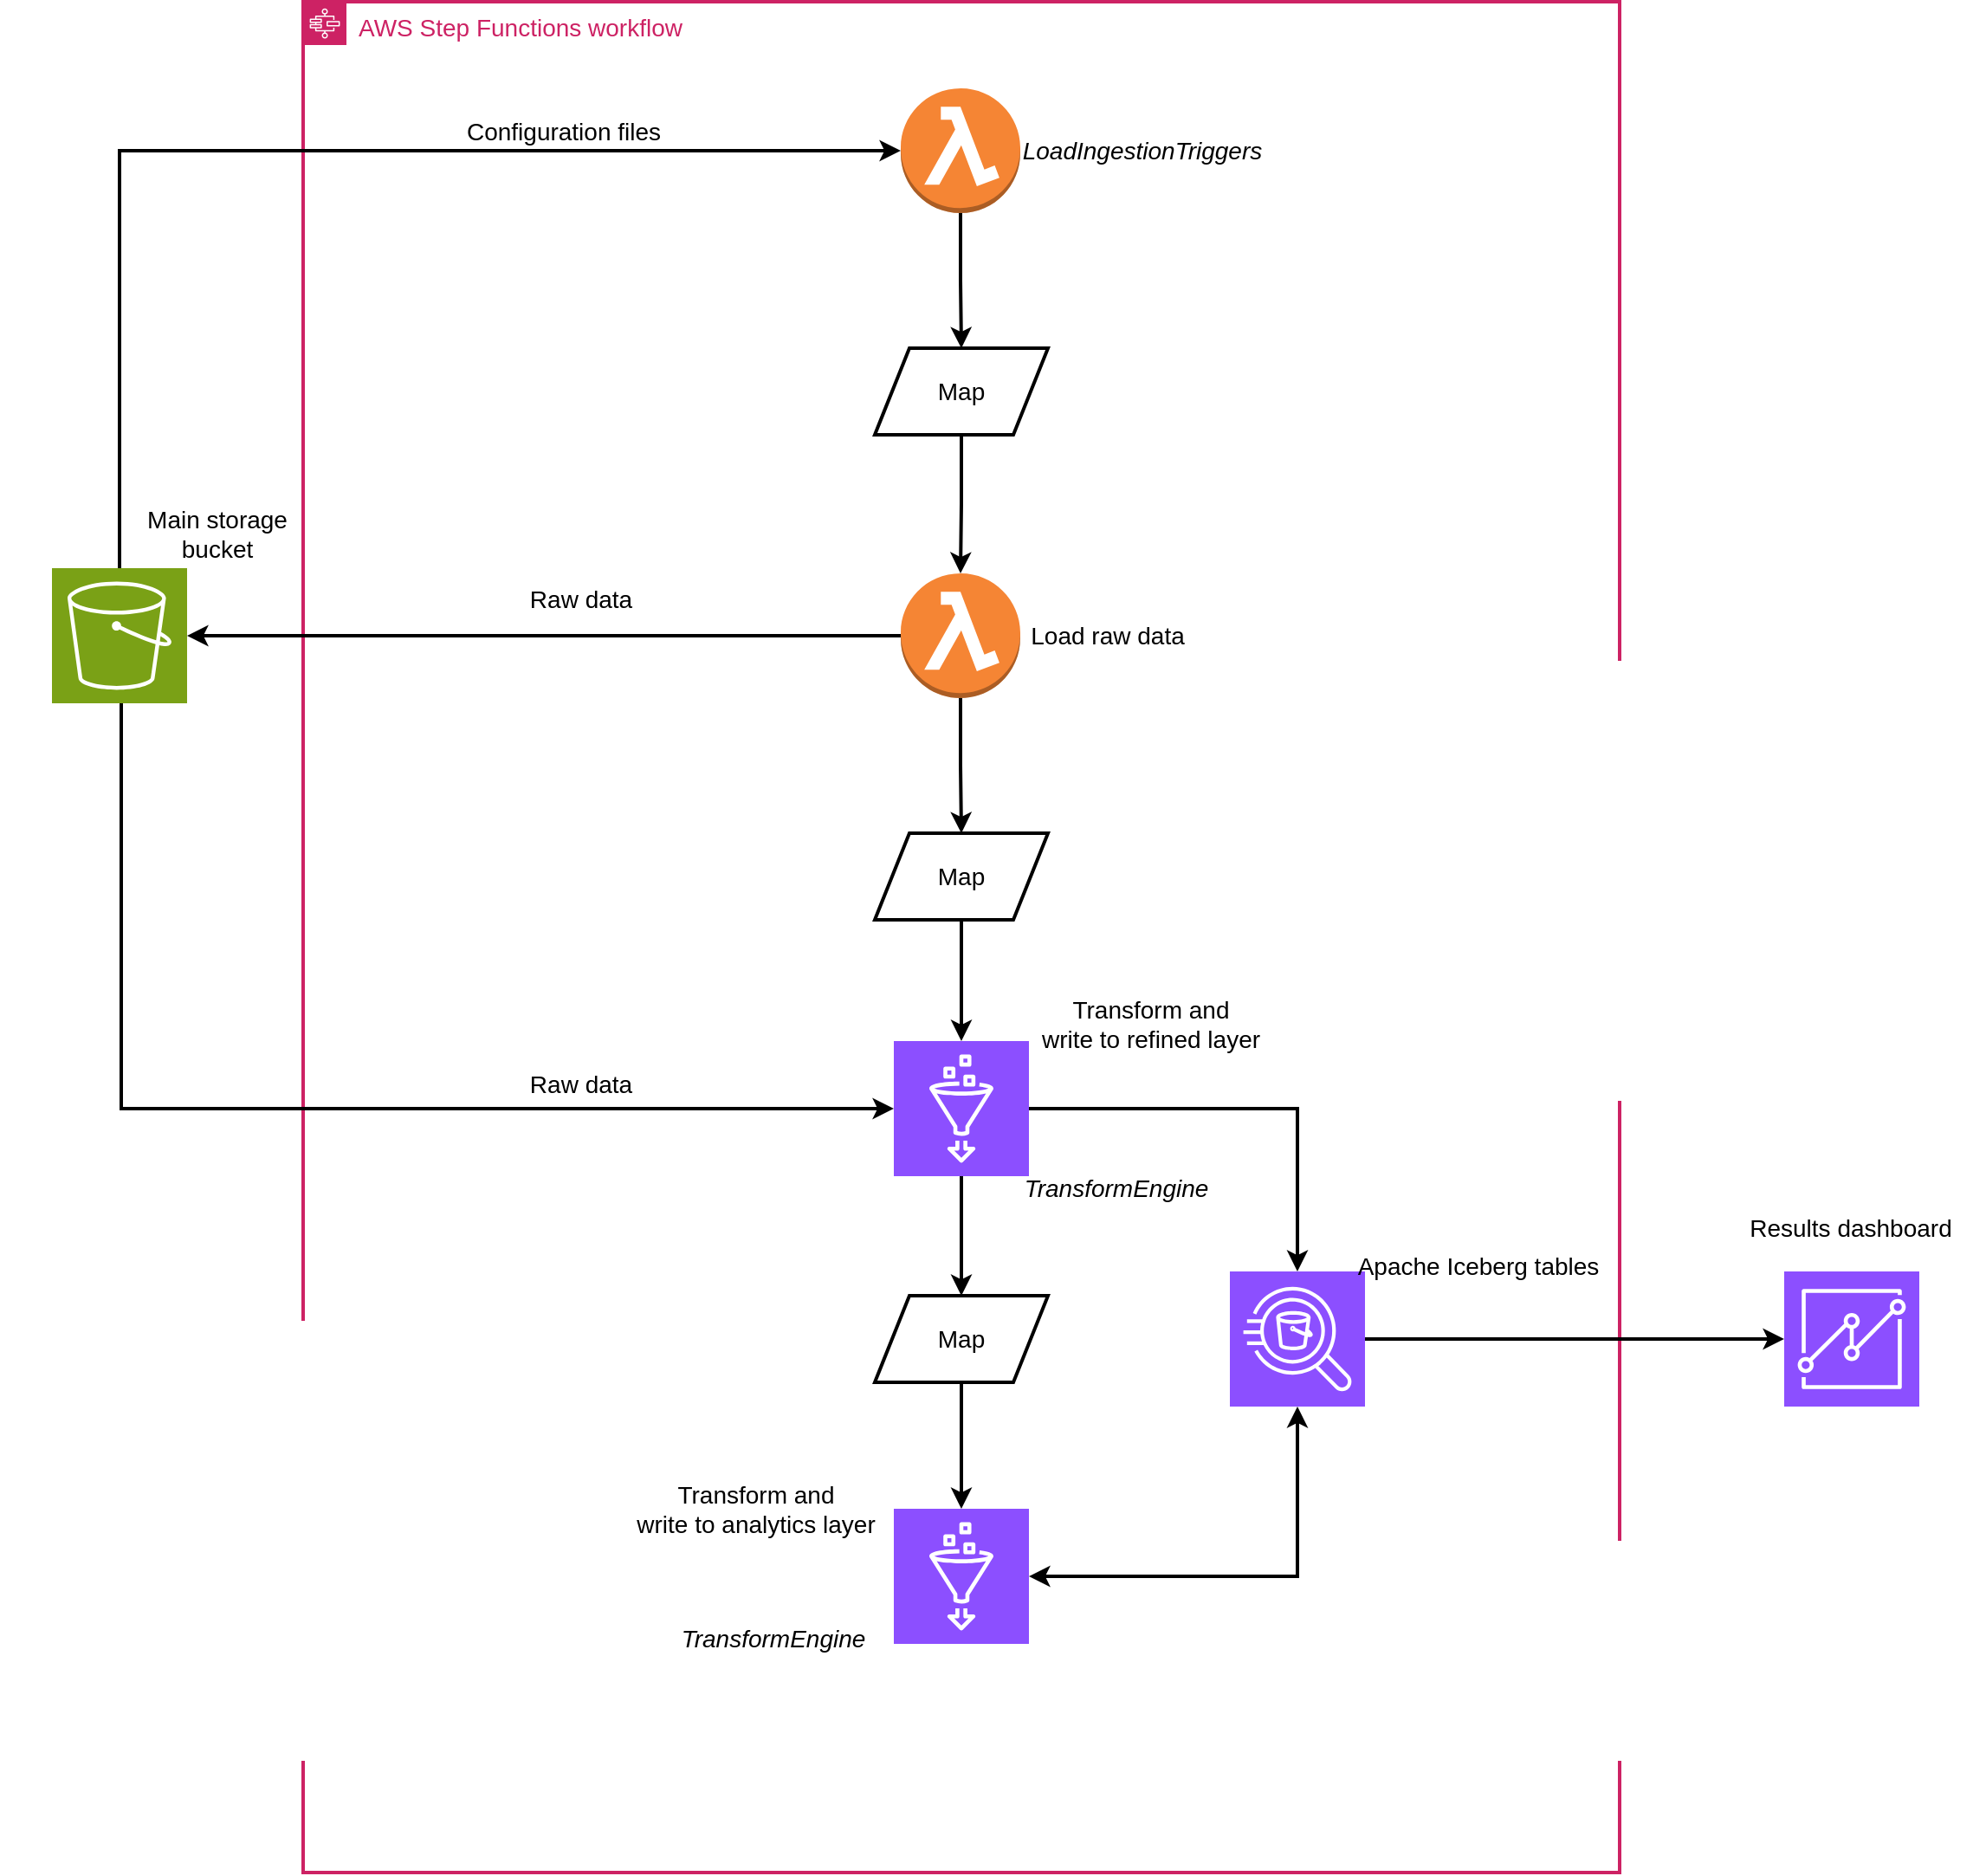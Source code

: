 <mxfile version="22.1.11" type="device">
  <diagram name="Page-1" id="9tURqvziVy_gY3ZVWwge">
    <mxGraphModel dx="1699" dy="944" grid="1" gridSize="10" guides="1" tooltips="1" connect="1" arrows="1" fold="1" page="1" pageScale="1" pageWidth="1169" pageHeight="1654" math="0" shadow="0">
      <root>
        <mxCell id="0" />
        <mxCell id="1" parent="0" />
        <mxCell id="erKZf0c4HrVMZ40JKQi4-1" value="AWS Step Functions workflow" style="points=[[0,0],[0.25,0],[0.5,0],[0.75,0],[1,0],[1,0.25],[1,0.5],[1,0.75],[1,1],[0.75,1],[0.5,1],[0.25,1],[0,1],[0,0.75],[0,0.5],[0,0.25]];outlineConnect=0;gradientColor=none;html=1;whiteSpace=wrap;fontSize=14;fontStyle=0;container=1;pointerEvents=0;collapsible=0;recursiveResize=0;shape=mxgraph.aws4.group;grIcon=mxgraph.aws4.group_aws_step_functions_workflow;strokeColor=#CD2264;fillColor=none;verticalAlign=top;align=left;spacingLeft=30;fontColor=#CD2264;dashed=0;movable=1;resizable=1;rotatable=1;deletable=1;editable=1;locked=0;connectable=1;strokeWidth=2;" vertex="1" parent="1">
          <mxGeometry x="206" y="287" width="760" height="1080" as="geometry" />
        </mxCell>
        <mxCell id="erKZf0c4HrVMZ40JKQi4-10" style="edgeStyle=orthogonalEdgeStyle;rounded=0;orthogonalLoop=1;jettySize=auto;html=1;strokeWidth=2;fontSize=14;" edge="1" parent="erKZf0c4HrVMZ40JKQi4-1" source="erKZf0c4HrVMZ40JKQi4-2" target="erKZf0c4HrVMZ40JKQi4-9">
          <mxGeometry relative="1" as="geometry" />
        </mxCell>
        <mxCell id="erKZf0c4HrVMZ40JKQi4-2" value="" style="outlineConnect=0;dashed=0;verticalLabelPosition=bottom;verticalAlign=top;align=center;html=1;shape=mxgraph.aws3.lambda_function;fillColor=#F58534;gradientColor=none;strokeWidth=2;fontSize=14;" vertex="1" parent="erKZf0c4HrVMZ40JKQi4-1">
          <mxGeometry x="345" y="50" width="69" height="72" as="geometry" />
        </mxCell>
        <mxCell id="erKZf0c4HrVMZ40JKQi4-7" value="Raw data" style="text;html=1;align=center;verticalAlign=middle;resizable=0;points=[];autosize=1;strokeColor=none;fillColor=none;strokeWidth=2;fontSize=14;" vertex="1" parent="erKZf0c4HrVMZ40JKQi4-1">
          <mxGeometry x="120" y="330" width="80" height="30" as="geometry" />
        </mxCell>
        <mxCell id="erKZf0c4HrVMZ40JKQi4-8" value="&lt;div style=&quot;font-size: 14px;&quot;&gt;&lt;i style=&quot;font-size: 14px;&quot;&gt;LoadIngestionTriggers&lt;/i&gt;&lt;/div&gt;" style="text;html=1;align=center;verticalAlign=middle;resizable=0;points=[];autosize=1;strokeColor=none;fillColor=none;strokeWidth=2;fontSize=14;" vertex="1" parent="erKZf0c4HrVMZ40JKQi4-1">
          <mxGeometry x="404" y="71" width="160" height="30" as="geometry" />
        </mxCell>
        <mxCell id="erKZf0c4HrVMZ40JKQi4-13" style="edgeStyle=orthogonalEdgeStyle;shape=connector;rounded=0;orthogonalLoop=1;jettySize=auto;html=1;labelBackgroundColor=default;strokeColor=default;strokeWidth=2;align=center;verticalAlign=middle;fontFamily=Helvetica;fontSize=14;fontColor=default;endArrow=classic;" edge="1" parent="erKZf0c4HrVMZ40JKQi4-1" source="erKZf0c4HrVMZ40JKQi4-9" target="erKZf0c4HrVMZ40JKQi4-11">
          <mxGeometry relative="1" as="geometry" />
        </mxCell>
        <mxCell id="erKZf0c4HrVMZ40JKQi4-9" value="Map" style="shape=parallelogram;perimeter=parallelogramPerimeter;whiteSpace=wrap;html=1;fixedSize=1;aspect=fixed;strokeWidth=2;fontSize=14;" vertex="1" parent="erKZf0c4HrVMZ40JKQi4-1">
          <mxGeometry x="330" y="200" width="100" height="50" as="geometry" />
        </mxCell>
        <mxCell id="erKZf0c4HrVMZ40JKQi4-17" style="edgeStyle=orthogonalEdgeStyle;shape=connector;rounded=0;orthogonalLoop=1;jettySize=auto;html=1;entryX=0.5;entryY=0;entryDx=0;entryDy=0;labelBackgroundColor=default;strokeColor=default;strokeWidth=2;align=center;verticalAlign=middle;fontFamily=Helvetica;fontSize=14;fontColor=default;endArrow=classic;" edge="1" parent="erKZf0c4HrVMZ40JKQi4-1" source="erKZf0c4HrVMZ40JKQi4-11" target="erKZf0c4HrVMZ40JKQi4-16">
          <mxGeometry relative="1" as="geometry" />
        </mxCell>
        <mxCell id="erKZf0c4HrVMZ40JKQi4-11" value="" style="outlineConnect=0;dashed=0;verticalLabelPosition=bottom;verticalAlign=top;align=center;html=1;shape=mxgraph.aws3.lambda_function;fillColor=#F58534;gradientColor=none;strokeWidth=2;fontSize=14;" vertex="1" parent="erKZf0c4HrVMZ40JKQi4-1">
          <mxGeometry x="345" y="330" width="69" height="72" as="geometry" />
        </mxCell>
        <mxCell id="erKZf0c4HrVMZ40JKQi4-14" value="Load raw data" style="text;html=1;align=center;verticalAlign=middle;resizable=0;points=[];autosize=1;strokeColor=none;fillColor=none;strokeWidth=2;fontSize=14;" vertex="1" parent="erKZf0c4HrVMZ40JKQi4-1">
          <mxGeometry x="409" y="351" width="110" height="30" as="geometry" />
        </mxCell>
        <mxCell id="erKZf0c4HrVMZ40JKQi4-16" value="Map" style="shape=parallelogram;perimeter=parallelogramPerimeter;whiteSpace=wrap;html=1;fixedSize=1;aspect=fixed;strokeWidth=2;fontSize=14;" vertex="1" parent="erKZf0c4HrVMZ40JKQi4-1">
          <mxGeometry x="330" y="480" width="100" height="50" as="geometry" />
        </mxCell>
        <mxCell id="erKZf0c4HrVMZ40JKQi4-26" style="edgeStyle=orthogonalEdgeStyle;shape=connector;rounded=0;orthogonalLoop=1;jettySize=auto;html=1;labelBackgroundColor=default;strokeColor=default;strokeWidth=2;align=center;verticalAlign=middle;fontFamily=Helvetica;fontSize=14;fontColor=default;endArrow=classic;" edge="1" parent="erKZf0c4HrVMZ40JKQi4-1" source="erKZf0c4HrVMZ40JKQi4-18" target="erKZf0c4HrVMZ40JKQi4-24">
          <mxGeometry relative="1" as="geometry" />
        </mxCell>
        <mxCell id="erKZf0c4HrVMZ40JKQi4-43" style="edgeStyle=orthogonalEdgeStyle;shape=connector;rounded=0;orthogonalLoop=1;jettySize=auto;html=1;labelBackgroundColor=default;strokeColor=default;strokeWidth=2;align=center;verticalAlign=middle;fontFamily=Helvetica;fontSize=14;fontColor=default;endArrow=classic;" edge="1" parent="erKZf0c4HrVMZ40JKQi4-1" source="erKZf0c4HrVMZ40JKQi4-18" target="erKZf0c4HrVMZ40JKQi4-20">
          <mxGeometry relative="1" as="geometry" />
        </mxCell>
        <mxCell id="erKZf0c4HrVMZ40JKQi4-18" value="" style="sketch=0;points=[[0,0,0],[0.25,0,0],[0.5,0,0],[0.75,0,0],[1,0,0],[0,1,0],[0.25,1,0],[0.5,1,0],[0.75,1,0],[1,1,0],[0,0.25,0],[0,0.5,0],[0,0.75,0],[1,0.25,0],[1,0.5,0],[1,0.75,0]];outlineConnect=0;fontColor=#232F3E;fillColor=#8C4FFF;strokeColor=#ffffff;dashed=0;verticalLabelPosition=bottom;verticalAlign=top;align=center;html=1;fontSize=14;fontStyle=0;aspect=fixed;shape=mxgraph.aws4.resourceIcon;resIcon=mxgraph.aws4.glue;fontFamily=Helvetica;strokeWidth=2;" vertex="1" parent="erKZf0c4HrVMZ40JKQi4-1">
          <mxGeometry x="341" y="600" width="78" height="78" as="geometry" />
        </mxCell>
        <mxCell id="erKZf0c4HrVMZ40JKQi4-19" style="edgeStyle=orthogonalEdgeStyle;shape=connector;rounded=0;orthogonalLoop=1;jettySize=auto;html=1;entryX=0.5;entryY=0;entryDx=0;entryDy=0;entryPerimeter=0;labelBackgroundColor=default;strokeColor=default;strokeWidth=2;align=center;verticalAlign=middle;fontFamily=Helvetica;fontSize=14;fontColor=default;endArrow=classic;" edge="1" parent="erKZf0c4HrVMZ40JKQi4-1" source="erKZf0c4HrVMZ40JKQi4-16" target="erKZf0c4HrVMZ40JKQi4-18">
          <mxGeometry relative="1" as="geometry" />
        </mxCell>
        <mxCell id="erKZf0c4HrVMZ40JKQi4-20" value="" style="sketch=0;points=[[0,0,0],[0.25,0,0],[0.5,0,0],[0.75,0,0],[1,0,0],[0,1,0],[0.25,1,0],[0.5,1,0],[0.75,1,0],[1,1,0],[0,0.25,0],[0,0.5,0],[0,0.75,0],[1,0.25,0],[1,0.5,0],[1,0.75,0]];outlineConnect=0;fontColor=#232F3E;fillColor=#8C4FFF;strokeColor=#ffffff;dashed=0;verticalLabelPosition=bottom;verticalAlign=top;align=center;html=1;fontSize=14;fontStyle=0;aspect=fixed;shape=mxgraph.aws4.resourceIcon;resIcon=mxgraph.aws4.athena;fontFamily=Helvetica;strokeWidth=2;" vertex="1" parent="erKZf0c4HrVMZ40JKQi4-1">
          <mxGeometry x="535" y="733" width="78" height="78" as="geometry" />
        </mxCell>
        <mxCell id="erKZf0c4HrVMZ40JKQi4-24" value="Map" style="shape=parallelogram;perimeter=parallelogramPerimeter;whiteSpace=wrap;html=1;fixedSize=1;aspect=fixed;strokeWidth=2;fontSize=14;" vertex="1" parent="erKZf0c4HrVMZ40JKQi4-1">
          <mxGeometry x="330" y="747" width="100" height="50" as="geometry" />
        </mxCell>
        <mxCell id="erKZf0c4HrVMZ40JKQi4-29" value="Transform and&lt;br style=&quot;font-size: 14px;&quot;&gt;write to refined layer" style="text;html=1;align=center;verticalAlign=middle;resizable=0;points=[];autosize=1;strokeColor=none;fillColor=none;strokeWidth=2;fontSize=14;" vertex="1" parent="erKZf0c4HrVMZ40JKQi4-1">
          <mxGeometry x="414" y="565" width="150" height="50" as="geometry" />
        </mxCell>
        <mxCell id="erKZf0c4HrVMZ40JKQi4-32" style="edgeStyle=orthogonalEdgeStyle;shape=connector;rounded=0;orthogonalLoop=1;jettySize=auto;html=1;labelBackgroundColor=default;strokeColor=default;strokeWidth=2;align=center;verticalAlign=middle;fontFamily=Helvetica;fontSize=14;fontColor=default;endArrow=classic;startArrow=classic;startFill=1;" edge="1" parent="erKZf0c4HrVMZ40JKQi4-1" source="erKZf0c4HrVMZ40JKQi4-30" target="erKZf0c4HrVMZ40JKQi4-20">
          <mxGeometry relative="1" as="geometry" />
        </mxCell>
        <mxCell id="erKZf0c4HrVMZ40JKQi4-30" value="" style="sketch=0;points=[[0,0,0],[0.25,0,0],[0.5,0,0],[0.75,0,0],[1,0,0],[0,1,0],[0.25,1,0],[0.5,1,0],[0.75,1,0],[1,1,0],[0,0.25,0],[0,0.5,0],[0,0.75,0],[1,0.25,0],[1,0.5,0],[1,0.75,0]];outlineConnect=0;fontColor=#232F3E;fillColor=#8C4FFF;strokeColor=#ffffff;dashed=0;verticalLabelPosition=bottom;verticalAlign=top;align=center;html=1;fontSize=14;fontStyle=0;aspect=fixed;shape=mxgraph.aws4.resourceIcon;resIcon=mxgraph.aws4.glue;fontFamily=Helvetica;strokeWidth=2;" vertex="1" parent="erKZf0c4HrVMZ40JKQi4-1">
          <mxGeometry x="341" y="870" width="78" height="78" as="geometry" />
        </mxCell>
        <mxCell id="erKZf0c4HrVMZ40JKQi4-31" style="edgeStyle=orthogonalEdgeStyle;shape=connector;rounded=0;orthogonalLoop=1;jettySize=auto;html=1;entryX=0.5;entryY=0;entryDx=0;entryDy=0;entryPerimeter=0;labelBackgroundColor=default;strokeColor=default;strokeWidth=2;align=center;verticalAlign=middle;fontFamily=Helvetica;fontSize=14;fontColor=default;endArrow=classic;" edge="1" parent="erKZf0c4HrVMZ40JKQi4-1" source="erKZf0c4HrVMZ40JKQi4-24" target="erKZf0c4HrVMZ40JKQi4-30">
          <mxGeometry relative="1" as="geometry" />
        </mxCell>
        <mxCell id="erKZf0c4HrVMZ40JKQi4-33" value="Transform and&lt;br style=&quot;font-size: 14px;&quot;&gt;write to analytics layer" style="text;html=1;align=center;verticalAlign=middle;resizable=0;points=[];autosize=1;strokeColor=none;fillColor=none;strokeWidth=2;fontSize=14;" vertex="1" parent="erKZf0c4HrVMZ40JKQi4-1">
          <mxGeometry x="181" y="845" width="160" height="50" as="geometry" />
        </mxCell>
        <mxCell id="erKZf0c4HrVMZ40JKQi4-34" value="Configuration files" style="text;html=1;align=center;verticalAlign=middle;resizable=0;points=[];autosize=1;strokeColor=none;fillColor=none;strokeWidth=2;fontSize=14;" vertex="1" parent="erKZf0c4HrVMZ40JKQi4-1">
          <mxGeometry x="80" y="60" width="140" height="30" as="geometry" />
        </mxCell>
        <mxCell id="erKZf0c4HrVMZ40JKQi4-36" value="Raw data" style="text;html=1;align=center;verticalAlign=middle;resizable=0;points=[];autosize=1;strokeColor=none;fillColor=none;strokeWidth=2;fontSize=14;" vertex="1" parent="erKZf0c4HrVMZ40JKQi4-1">
          <mxGeometry x="120" y="610" width="80" height="30" as="geometry" />
        </mxCell>
        <mxCell id="erKZf0c4HrVMZ40JKQi4-37" value="&lt;i style=&quot;font-size: 14px;&quot;&gt;TransformEngine&lt;/i&gt;" style="text;html=1;align=center;verticalAlign=middle;resizable=0;points=[];autosize=1;strokeColor=none;fillColor=none;strokeWidth=2;fontSize=14;" vertex="1" parent="erKZf0c4HrVMZ40JKQi4-1">
          <mxGeometry x="404" y="670" width="130" height="30" as="geometry" />
        </mxCell>
        <mxCell id="erKZf0c4HrVMZ40JKQi4-38" value="&lt;i style=&quot;font-size: 14px;&quot;&gt;TransformEngine&lt;/i&gt;" style="text;html=1;align=center;verticalAlign=middle;resizable=0;points=[];autosize=1;strokeColor=none;fillColor=none;strokeWidth=2;fontSize=14;" vertex="1" parent="erKZf0c4HrVMZ40JKQi4-1">
          <mxGeometry x="206" y="930" width="130" height="30" as="geometry" />
        </mxCell>
        <mxCell id="erKZf0c4HrVMZ40JKQi4-44" value="&lt;div style=&quot;font-size: 14px;&quot;&gt;Apache Iceberg tables&lt;/div&gt;" style="text;html=1;align=center;verticalAlign=middle;resizable=0;points=[];autosize=1;strokeColor=none;fillColor=none;strokeWidth=2;fontSize=14;" vertex="1" parent="erKZf0c4HrVMZ40JKQi4-1">
          <mxGeometry x="598" y="715" width="160" height="30" as="geometry" />
        </mxCell>
        <mxCell id="erKZf0c4HrVMZ40JKQi4-6" style="edgeStyle=orthogonalEdgeStyle;rounded=0;orthogonalLoop=1;jettySize=auto;html=1;strokeWidth=2;fontSize=14;" edge="1" parent="1" source="erKZf0c4HrVMZ40JKQi4-3" target="erKZf0c4HrVMZ40JKQi4-2">
          <mxGeometry relative="1" as="geometry">
            <Array as="points">
              <mxPoint x="100" y="373" />
            </Array>
          </mxGeometry>
        </mxCell>
        <mxCell id="erKZf0c4HrVMZ40JKQi4-3" value="" style="sketch=0;points=[[0,0,0],[0.25,0,0],[0.5,0,0],[0.75,0,0],[1,0,0],[0,1,0],[0.25,1,0],[0.5,1,0],[0.75,1,0],[1,1,0],[0,0.25,0],[0,0.5,0],[0,0.75,0],[1,0.25,0],[1,0.5,0],[1,0.75,0]];outlineConnect=0;fontColor=#232F3E;fillColor=#7AA116;strokeColor=#ffffff;dashed=0;verticalLabelPosition=bottom;verticalAlign=top;align=center;html=1;fontSize=14;fontStyle=0;aspect=fixed;shape=mxgraph.aws4.resourceIcon;resIcon=mxgraph.aws4.s3;strokeWidth=2;" vertex="1" parent="1">
          <mxGeometry x="61" y="614" width="78" height="78" as="geometry" />
        </mxCell>
        <mxCell id="erKZf0c4HrVMZ40JKQi4-15" style="edgeStyle=orthogonalEdgeStyle;shape=connector;rounded=0;orthogonalLoop=1;jettySize=auto;html=1;entryX=1;entryY=0.5;entryDx=0;entryDy=0;entryPerimeter=0;labelBackgroundColor=default;strokeColor=default;strokeWidth=2;align=center;verticalAlign=middle;fontFamily=Helvetica;fontSize=14;fontColor=default;endArrow=classic;" edge="1" parent="1" source="erKZf0c4HrVMZ40JKQi4-11" target="erKZf0c4HrVMZ40JKQi4-3">
          <mxGeometry relative="1" as="geometry" />
        </mxCell>
        <mxCell id="erKZf0c4HrVMZ40JKQi4-23" style="edgeStyle=orthogonalEdgeStyle;shape=connector;rounded=0;orthogonalLoop=1;jettySize=auto;html=1;entryX=0;entryY=0.5;entryDx=0;entryDy=0;entryPerimeter=0;labelBackgroundColor=default;strokeColor=default;strokeWidth=2;align=center;verticalAlign=middle;fontFamily=Helvetica;fontSize=14;fontColor=default;endArrow=classic;" edge="1" parent="1" source="erKZf0c4HrVMZ40JKQi4-3" target="erKZf0c4HrVMZ40JKQi4-18">
          <mxGeometry relative="1" as="geometry">
            <Array as="points">
              <mxPoint x="101" y="926" />
            </Array>
          </mxGeometry>
        </mxCell>
        <mxCell id="erKZf0c4HrVMZ40JKQi4-40" value="" style="sketch=0;points=[[0,0,0],[0.25,0,0],[0.5,0,0],[0.75,0,0],[1,0,0],[0,1,0],[0.25,1,0],[0.5,1,0],[0.75,1,0],[1,1,0],[0,0.25,0],[0,0.5,0],[0,0.75,0],[1,0.25,0],[1,0.5,0],[1,0.75,0]];outlineConnect=0;fontColor=#232F3E;fillColor=#8C4FFF;strokeColor=#ffffff;dashed=0;verticalLabelPosition=bottom;verticalAlign=top;align=center;html=1;fontSize=14;fontStyle=0;aspect=fixed;shape=mxgraph.aws4.resourceIcon;resIcon=mxgraph.aws4.quicksight;fontFamily=Helvetica;strokeWidth=2;" vertex="1" parent="1">
          <mxGeometry x="1061" y="1020" width="78" height="78" as="geometry" />
        </mxCell>
        <mxCell id="erKZf0c4HrVMZ40JKQi4-41" style="edgeStyle=orthogonalEdgeStyle;shape=connector;rounded=0;orthogonalLoop=1;jettySize=auto;html=1;entryX=0;entryY=0.5;entryDx=0;entryDy=0;entryPerimeter=0;labelBackgroundColor=default;strokeColor=default;strokeWidth=2;align=center;verticalAlign=middle;fontFamily=Helvetica;fontSize=14;fontColor=default;endArrow=classic;" edge="1" parent="1" source="erKZf0c4HrVMZ40JKQi4-20" target="erKZf0c4HrVMZ40JKQi4-40">
          <mxGeometry relative="1" as="geometry" />
        </mxCell>
        <mxCell id="erKZf0c4HrVMZ40JKQi4-42" value="&lt;div style=&quot;font-size: 14px;&quot;&gt;&lt;br style=&quot;font-size: 14px;&quot;&gt;&lt;/div&gt;" style="text;html=1;align=center;verticalAlign=middle;resizable=0;points=[];autosize=1;strokeColor=none;fillColor=none;fontStyle=2;strokeWidth=2;fontSize=14;" vertex="1" parent="1">
          <mxGeometry x="31" y="697" width="20" height="30" as="geometry" />
        </mxCell>
        <mxCell id="erKZf0c4HrVMZ40JKQi4-45" value="&lt;div style=&quot;font-size: 14px;&quot;&gt;Main storage&lt;/div&gt;&lt;div style=&quot;font-size: 14px;&quot;&gt;bucket&lt;/div&gt;" style="text;html=1;align=center;verticalAlign=middle;resizable=0;points=[];autosize=1;strokeColor=none;fillColor=none;strokeWidth=2;fontSize=14;" vertex="1" parent="1">
          <mxGeometry x="106" y="569" width="100" height="50" as="geometry" />
        </mxCell>
        <mxCell id="erKZf0c4HrVMZ40JKQi4-46" value="&lt;div style=&quot;font-size: 14px;&quot;&gt;Results dashboard&lt;br style=&quot;font-size: 14px;&quot;&gt;&lt;/div&gt;" style="text;html=1;align=center;verticalAlign=middle;resizable=0;points=[];autosize=1;strokeColor=none;fillColor=none;strokeWidth=2;fontSize=14;" vertex="1" parent="1">
          <mxGeometry x="1029" y="980" width="140" height="30" as="geometry" />
        </mxCell>
      </root>
    </mxGraphModel>
  </diagram>
</mxfile>

